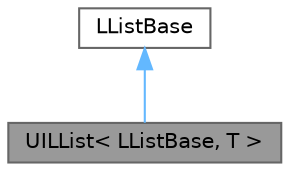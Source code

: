 digraph "UILList&lt; LListBase, T &gt;"
{
 // LATEX_PDF_SIZE
  bgcolor="transparent";
  edge [fontname=Helvetica,fontsize=10,labelfontname=Helvetica,labelfontsize=10];
  node [fontname=Helvetica,fontsize=10,shape=box,height=0.2,width=0.4];
  Node1 [id="Node000001",label="UILList\< LListBase, T \>",height=0.2,width=0.4,color="gray40", fillcolor="grey60", style="filled", fontcolor="black",tooltip="Template class for intrusive linked lists."];
  Node2 -> Node1 [id="edge1_Node000001_Node000002",dir="back",color="steelblue1",style="solid",tooltip=" "];
  Node2 [id="Node000002",label="LListBase",height=0.2,width=0.4,color="gray40", fillcolor="white", style="filled",tooltip=" "];
}

